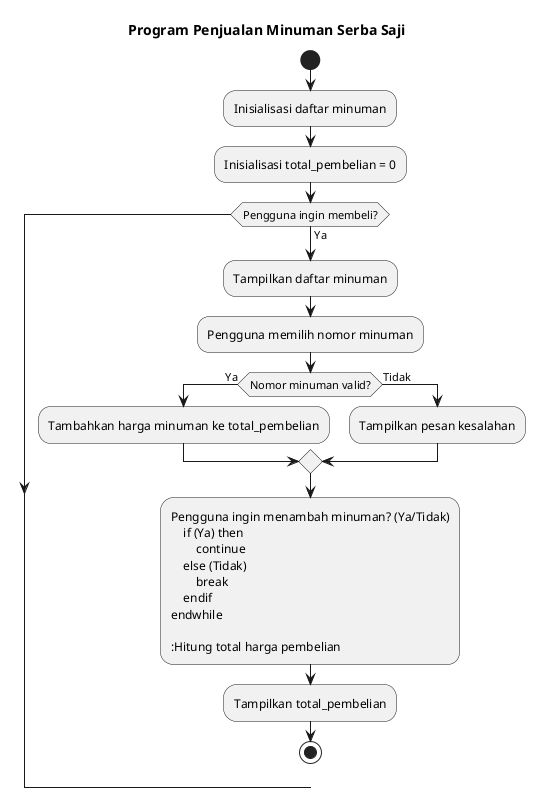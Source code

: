 @startuml

title Program Penjualan Minuman Serba Saji

start

:Inisialisasi daftar minuman;
:Inisialisasi total_pembelian = 0;
while (Pengguna ingin membeli?) is (Ya)
    :Tampilkan daftar minuman;
    :Pengguna memilih nomor minuman;
    if (Nomor minuman valid?) then (Ya)
        :Tambahkan harga minuman ke total_pembelian;
    else (Tidak)
        :Tampilkan pesan kesalahan;
    endif
    :Pengguna ingin menambah minuman? (Ya/Tidak)
    if (Ya) then
        continue
    else (Tidak)
        break
    endif
endwhile

:Hitung total harga pembelian;
:Tampilkan total_pembelian;

stop

@enduml
